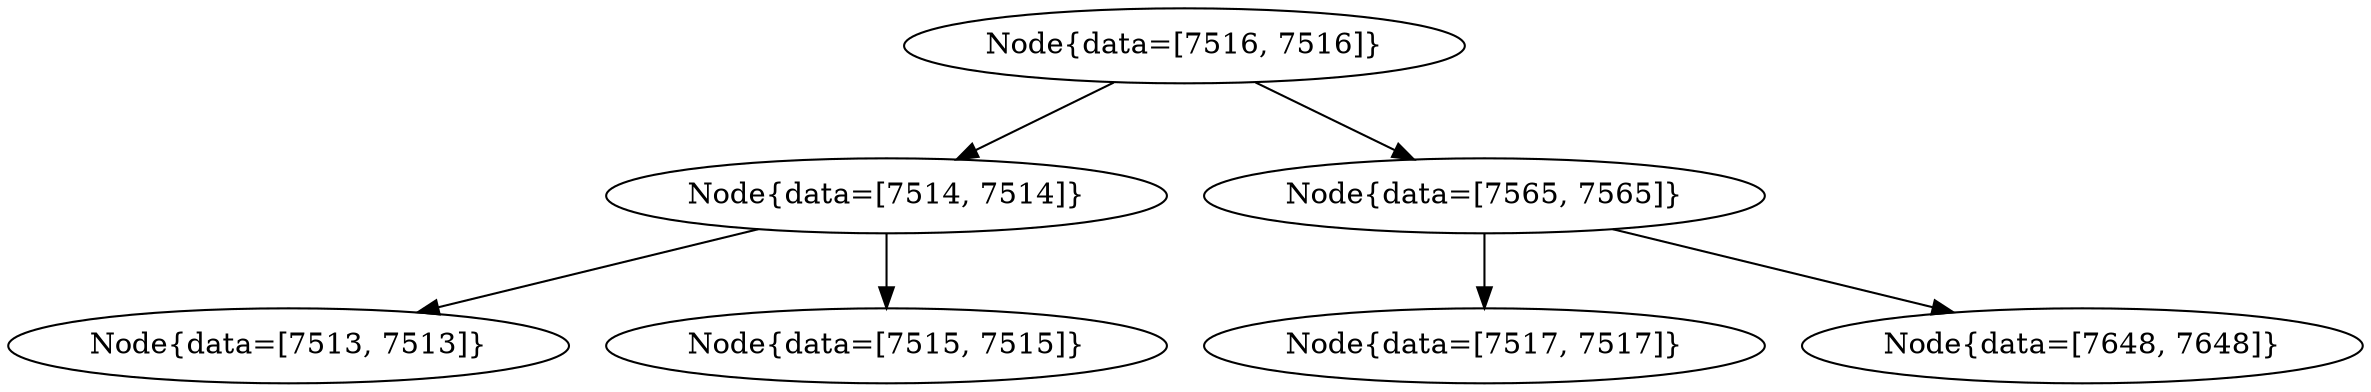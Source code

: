digraph G{
2139519776 [label="Node{data=[7516, 7516]}"]
2139519776 -> 2032071110
2032071110 [label="Node{data=[7514, 7514]}"]
2032071110 -> 1446163852
1446163852 [label="Node{data=[7513, 7513]}"]
2032071110 -> 148030362
148030362 [label="Node{data=[7515, 7515]}"]
2139519776 -> 1153562331
1153562331 [label="Node{data=[7565, 7565]}"]
1153562331 -> 1247788868
1247788868 [label="Node{data=[7517, 7517]}"]
1153562331 -> 151186774
151186774 [label="Node{data=[7648, 7648]}"]
}